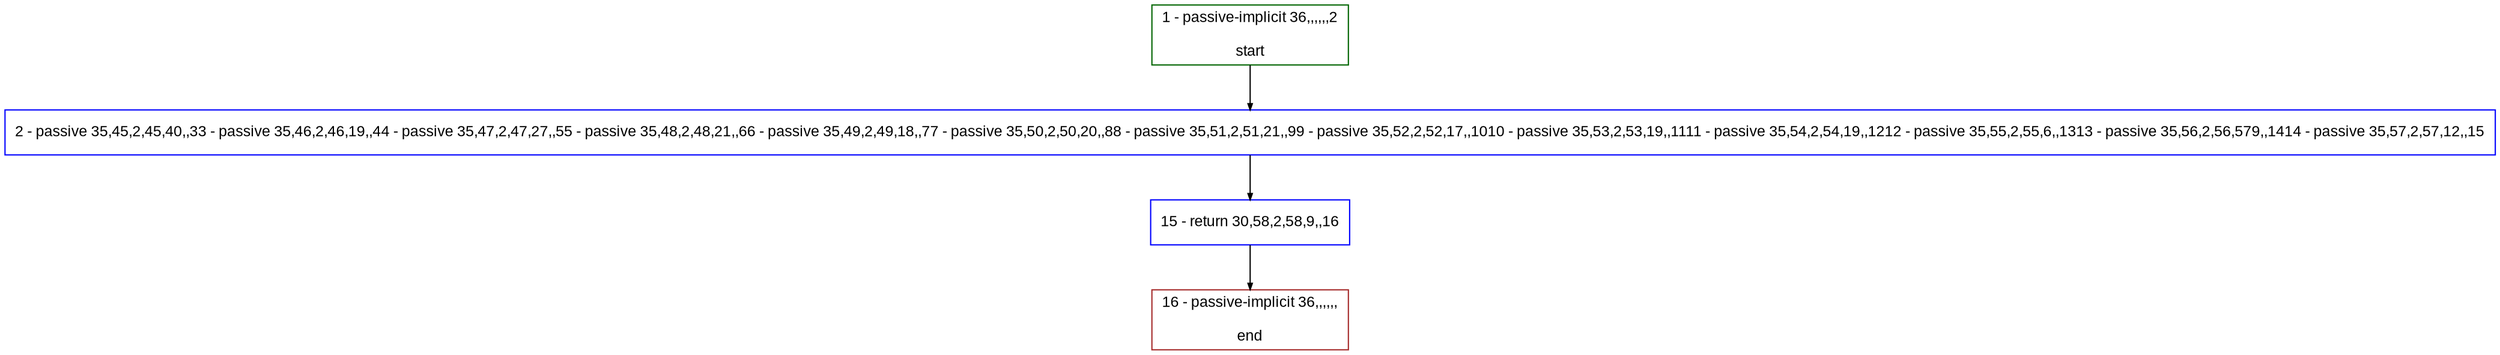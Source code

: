 digraph "" {
  graph [pack="true", label="", fontsize="12", packmode="clust", fontname="Arial", fillcolor="#FFFFCC", bgcolor="white", style="rounded,filled", compound="true"];
  node [node_initialized="no", label="", color="grey", fontsize="12", fillcolor="white", fontname="Arial", style="filled", shape="rectangle", compound="true", fixedsize="false"];
  edge [fontcolor="black", arrowhead="normal", arrowtail="none", arrowsize="0.5", ltail="", label="", color="black", fontsize="12", lhead="", fontname="Arial", dir="forward", compound="true"];
  __N1 [label="2 - passive 35,45,2,45,40,,33 - passive 35,46,2,46,19,,44 - passive 35,47,2,47,27,,55 - passive 35,48,2,48,21,,66 - passive 35,49,2,49,18,,77 - passive 35,50,2,50,20,,88 - passive 35,51,2,51,21,,99 - passive 35,52,2,52,17,,1010 - passive 35,53,2,53,19,,1111 - passive 35,54,2,54,19,,1212 - passive 35,55,2,55,6,,1313 - passive 35,56,2,56,579,,1414 - passive 35,57,2,57,12,,15", color="#0000ff", fillcolor="#ffffff", style="filled", shape="box"];
  __N2 [label="1 - passive-implicit 36,,,,,,2\n\nstart", color="#006400", fillcolor="#ffffff", style="filled", shape="box"];
  __N3 [label="15 - return 30,58,2,58,9,,16", color="#0000ff", fillcolor="#ffffff", style="filled", shape="box"];
  __N4 [label="16 - passive-implicit 36,,,,,,\n\nend", color="#a52a2a", fillcolor="#ffffff", style="filled", shape="box"];
  __N2 -> __N1 [arrowhead="normal", arrowtail="none", color="#000000", label="", dir="forward"];
  __N1 -> __N3 [arrowhead="normal", arrowtail="none", color="#000000", label="", dir="forward"];
  __N3 -> __N4 [arrowhead="normal", arrowtail="none", color="#000000", label="", dir="forward"];
}
